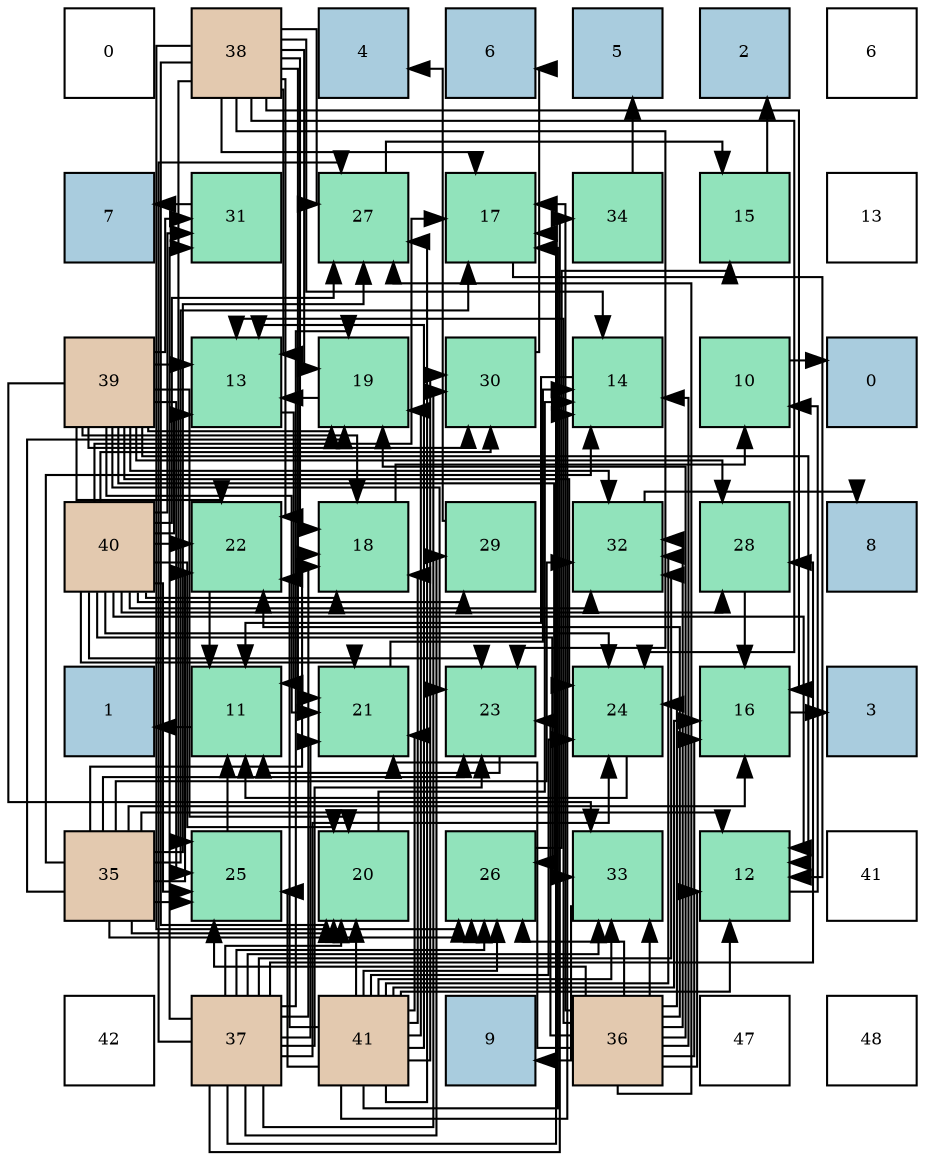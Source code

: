 digraph layout{
 rankdir=TB;
 splines=ortho;
 node [style=filled shape=square fixedsize=true width=0.6];
0[label="0", fontsize=8, fillcolor="#ffffff"];
1[label="38", fontsize=8, fillcolor="#e3c9af"];
2[label="4", fontsize=8, fillcolor="#a9ccde"];
3[label="6", fontsize=8, fillcolor="#a9ccde"];
4[label="5", fontsize=8, fillcolor="#a9ccde"];
5[label="2", fontsize=8, fillcolor="#a9ccde"];
6[label="6", fontsize=8, fillcolor="#ffffff"];
7[label="7", fontsize=8, fillcolor="#a9ccde"];
8[label="31", fontsize=8, fillcolor="#91e3bb"];
9[label="27", fontsize=8, fillcolor="#91e3bb"];
10[label="17", fontsize=8, fillcolor="#91e3bb"];
11[label="34", fontsize=8, fillcolor="#91e3bb"];
12[label="15", fontsize=8, fillcolor="#91e3bb"];
13[label="13", fontsize=8, fillcolor="#ffffff"];
14[label="39", fontsize=8, fillcolor="#e3c9af"];
15[label="13", fontsize=8, fillcolor="#91e3bb"];
16[label="19", fontsize=8, fillcolor="#91e3bb"];
17[label="30", fontsize=8, fillcolor="#91e3bb"];
18[label="14", fontsize=8, fillcolor="#91e3bb"];
19[label="10", fontsize=8, fillcolor="#91e3bb"];
20[label="0", fontsize=8, fillcolor="#a9ccde"];
21[label="40", fontsize=8, fillcolor="#e3c9af"];
22[label="22", fontsize=8, fillcolor="#91e3bb"];
23[label="18", fontsize=8, fillcolor="#91e3bb"];
24[label="29", fontsize=8, fillcolor="#91e3bb"];
25[label="32", fontsize=8, fillcolor="#91e3bb"];
26[label="28", fontsize=8, fillcolor="#91e3bb"];
27[label="8", fontsize=8, fillcolor="#a9ccde"];
28[label="1", fontsize=8, fillcolor="#a9ccde"];
29[label="11", fontsize=8, fillcolor="#91e3bb"];
30[label="21", fontsize=8, fillcolor="#91e3bb"];
31[label="23", fontsize=8, fillcolor="#91e3bb"];
32[label="24", fontsize=8, fillcolor="#91e3bb"];
33[label="16", fontsize=8, fillcolor="#91e3bb"];
34[label="3", fontsize=8, fillcolor="#a9ccde"];
35[label="35", fontsize=8, fillcolor="#e3c9af"];
36[label="25", fontsize=8, fillcolor="#91e3bb"];
37[label="20", fontsize=8, fillcolor="#91e3bb"];
38[label="26", fontsize=8, fillcolor="#91e3bb"];
39[label="33", fontsize=8, fillcolor="#91e3bb"];
40[label="12", fontsize=8, fillcolor="#91e3bb"];
41[label="41", fontsize=8, fillcolor="#ffffff"];
42[label="42", fontsize=8, fillcolor="#ffffff"];
43[label="37", fontsize=8, fillcolor="#e3c9af"];
44[label="41", fontsize=8, fillcolor="#e3c9af"];
45[label="9", fontsize=8, fillcolor="#a9ccde"];
46[label="36", fontsize=8, fillcolor="#e3c9af"];
47[label="47", fontsize=8, fillcolor="#ffffff"];
48[label="48", fontsize=8, fillcolor="#ffffff"];
edge [constraint=false, style=vis];19 -> 20;
29 -> 28;
40 -> 19;
15 -> 29;
18 -> 29;
12 -> 5;
33 -> 34;
10 -> 40;
23 -> 19;
16 -> 15;
37 -> 18;
30 -> 18;
22 -> 29;
31 -> 29;
32 -> 29;
36 -> 29;
38 -> 12;
9 -> 12;
26 -> 33;
24 -> 2;
17 -> 3;
8 -> 7;
25 -> 27;
39 -> 45;
11 -> 4;
35 -> 40;
35 -> 18;
35 -> 33;
35 -> 10;
35 -> 23;
35 -> 16;
35 -> 37;
35 -> 22;
35 -> 31;
35 -> 36;
35 -> 38;
35 -> 9;
35 -> 25;
46 -> 40;
46 -> 15;
46 -> 18;
46 -> 33;
46 -> 10;
46 -> 16;
46 -> 30;
46 -> 22;
46 -> 31;
46 -> 32;
46 -> 36;
46 -> 38;
46 -> 9;
46 -> 25;
46 -> 39;
43 -> 10;
43 -> 23;
43 -> 16;
43 -> 37;
43 -> 30;
43 -> 31;
43 -> 32;
43 -> 38;
43 -> 9;
43 -> 26;
43 -> 24;
43 -> 17;
43 -> 8;
43 -> 25;
43 -> 39;
43 -> 11;
1 -> 15;
1 -> 18;
1 -> 33;
1 -> 10;
1 -> 23;
1 -> 16;
1 -> 37;
1 -> 30;
1 -> 22;
1 -> 31;
1 -> 32;
1 -> 36;
1 -> 38;
1 -> 9;
14 -> 40;
14 -> 15;
14 -> 23;
14 -> 16;
14 -> 37;
14 -> 30;
14 -> 22;
14 -> 31;
14 -> 32;
14 -> 36;
14 -> 38;
14 -> 26;
14 -> 17;
14 -> 8;
14 -> 25;
14 -> 39;
21 -> 40;
21 -> 15;
21 -> 10;
21 -> 23;
21 -> 37;
21 -> 30;
21 -> 22;
21 -> 31;
21 -> 32;
21 -> 36;
21 -> 9;
21 -> 26;
21 -> 24;
21 -> 17;
21 -> 8;
21 -> 25;
21 -> 39;
44 -> 40;
44 -> 15;
44 -> 18;
44 -> 33;
44 -> 10;
44 -> 23;
44 -> 16;
44 -> 37;
44 -> 30;
44 -> 22;
44 -> 32;
44 -> 36;
44 -> 38;
44 -> 9;
44 -> 17;
44 -> 25;
44 -> 39;
edge [constraint=true, style=invis];
0 -> 7 -> 14 -> 21 -> 28 -> 35 -> 42;
1 -> 8 -> 15 -> 22 -> 29 -> 36 -> 43;
2 -> 9 -> 16 -> 23 -> 30 -> 37 -> 44;
3 -> 10 -> 17 -> 24 -> 31 -> 38 -> 45;
4 -> 11 -> 18 -> 25 -> 32 -> 39 -> 46;
5 -> 12 -> 19 -> 26 -> 33 -> 40 -> 47;
6 -> 13 -> 20 -> 27 -> 34 -> 41 -> 48;
rank = same {0 -> 1 -> 2 -> 3 -> 4 -> 5 -> 6};
rank = same {7 -> 8 -> 9 -> 10 -> 11 -> 12 -> 13};
rank = same {14 -> 15 -> 16 -> 17 -> 18 -> 19 -> 20};
rank = same {21 -> 22 -> 23 -> 24 -> 25 -> 26 -> 27};
rank = same {28 -> 29 -> 30 -> 31 -> 32 -> 33 -> 34};
rank = same {35 -> 36 -> 37 -> 38 -> 39 -> 40 -> 41};
rank = same {42 -> 43 -> 44 -> 45 -> 46 -> 47 -> 48};
}